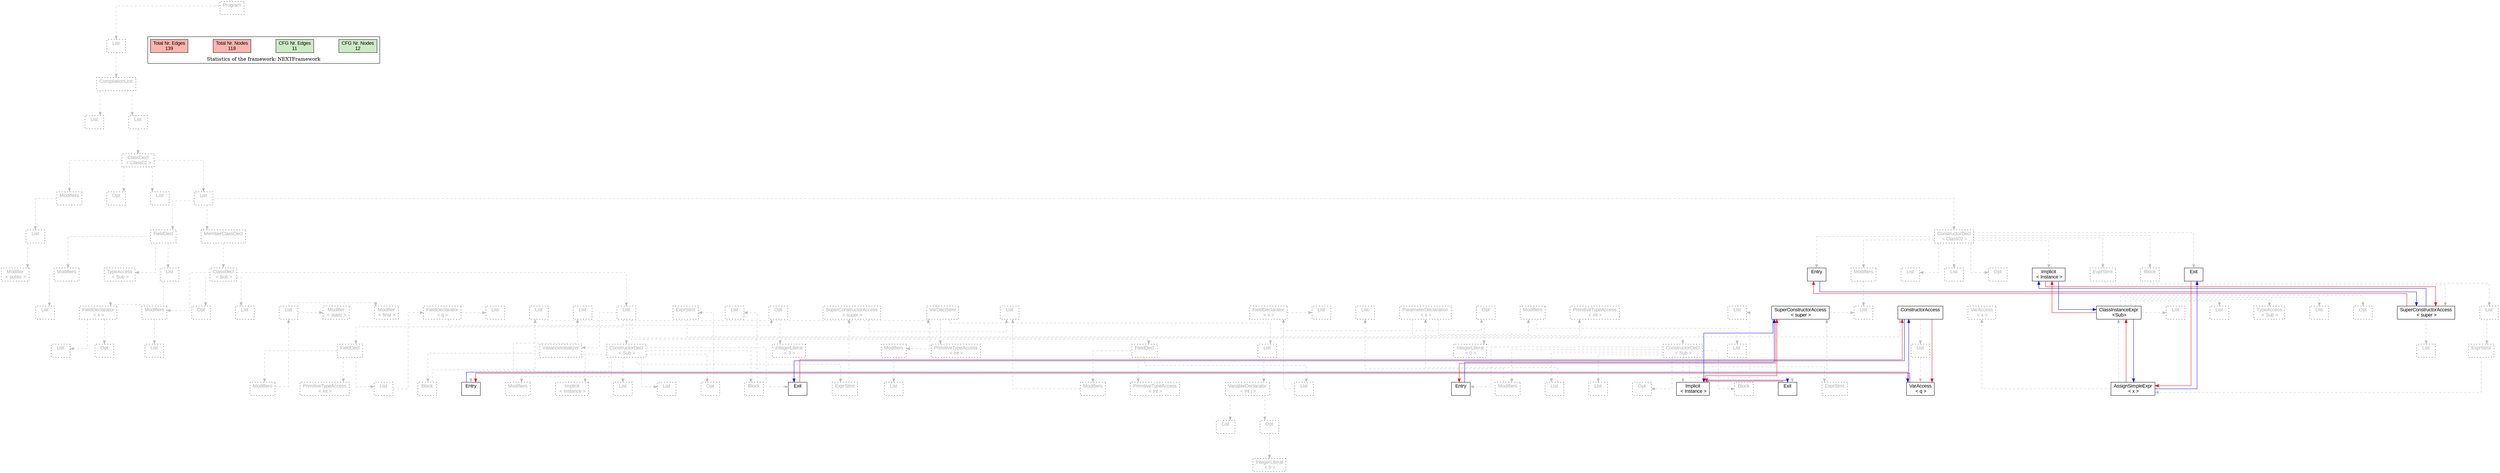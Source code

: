 digraph G {
graph [splines=ortho, nodesep="1", ranksep="1"]
node [shape=rect, fontname=Arial];
{ rank = same; "Program[0]"}
{ rank = same; "List[1]"}
{ rank = same; "CompilationUnit[2]"}
{ rank = same; "List[3]"; "List[4]"}
{ rank = same; "ClassDecl[5]"}
{ rank = same; "Modifiers[6]"; "Opt[9]"; "List[10]"; "List[11]"}
{ rank = same; "List[7]"; "FieldDecl[12]"; "MemberClassDecl[20]"; "ConstructorDecl[83]"}
{ rank = same; "Modifier[8]"; "Modifiers[13]"; "TypeAccess[15]"; "List[16]"; "ClassDecl[21]"; "Entry[84]"; "Implicit[84]"; "Modifiers[84]"; "List[86]"; "List[87]"; "Opt[88]"; "Block[89]"; "Exit[84]"; "ExprStmt[100]"}
{ rank = same; "List[14]"; "FieldDeclarator[17]"; "Modifiers[22]"; "Opt[24]"; "List[25]"; "List[26]"; "List[85]"; "List[90]"; "SuperConstructorAccess[101]"}
{ rank = same; "List[18]"; "Opt[19]"; "List[23]"; "FieldDecl[27]"; "InstanceInitializer[38]"; "ConstructorDecl[50]"; "FieldDecl[62]"; "ConstructorDecl[71]"; "ExprStmt[91]"; "List[102]"}
{ rank = same; "Modifiers[28]"; "PrimitiveTypeAccess[32]"; "List[33]"; "Block[39]"; "Entry[51]"; "Implicit[51]"; "Modifiers[51]"; "List[53]"; "List[54]"; "Opt[55]"; "Block[60]"; "Exit[51]"; "ExprStmt[62]"; "Modifiers[63]"; "PrimitiveTypeAccess[65]"; "List[66]"; "Entry[72]"; "Implicit[72]"; "Modifiers[72]"; "List[74]"; "List[79]"; "Opt[80]"; "Block[81]"; "Exit[72]"; "ExprStmt[83]"; "AssignSimpleExpr[92]"}
{ rank = same; "List[29]"; "FieldDeclarator[34]"; "List[40]"; "List[52]"; "ExprStmt[56]"; "List[61]"; "SuperConstructorAccess[63]"; "List[64]"; "FieldDeclarator[67]"; "List[73]"; "ParameterDeclaration[75]"; "List[82]"; "SuperConstructorAccess[84]"; "VarAccess[93]"; "ClassInstanceExpr[94]"}
{ rank = same; "Modifier[30]"; "Modifier[31]"; "List[35]"; "Opt[36]"; "VarDeclStmt[41]"; "ConstructorAccess[57]"; "List[64]"; "List[68]"; "Opt[69]"; "Modifiers[76]"; "PrimitiveTypeAccess[78]"; "List[85]"; "TypeAccess[95]"; "List[96]"; "Opt[97]"; "List[98]"; "List[99]"}
{ rank = same; "IntegerLiteral[37]"; "Modifiers[42]"; "PrimitiveTypeAccess[44]"; "List[45]"; "List[58]"; "IntegerLiteral[70]"; "List[77]"}
{ rank = same; "List[43]"; "VariableDeclarator[46]"; "VarAccess[59]"}
{ rank = same; "List[47]"; "Opt[48]"}
{ rank = same; "IntegerLiteral[49]"}
"Program[0]" [label="Program\n ", style= dotted   fillcolor="#eeeeee" fontcolor="#aaaaaa"  ]
"List[1]" [label="List\n ", style= dotted   fillcolor="#eeeeee" fontcolor="#aaaaaa"  ]
"CompilationUnit[2]" [label="CompilationUnit\n ", style= dotted   fillcolor="#eeeeee" fontcolor="#aaaaaa"  ]
"List[3]" [label="List\n ", style= dotted   fillcolor="#eeeeee" fontcolor="#aaaaaa"  ]
"List[4]" [label="List\n ", style= dotted   fillcolor="#eeeeee" fontcolor="#aaaaaa"  ]
"ClassDecl[5]" [label="ClassDecl\n < Class02 >", style= dotted   fillcolor="#eeeeee" fontcolor="#aaaaaa"  ]
"Modifiers[6]" [label="Modifiers\n ", style= dotted   fillcolor="#eeeeee" fontcolor="#aaaaaa"  ]
"List[7]" [label="List\n ", style= dotted   fillcolor="#eeeeee" fontcolor="#aaaaaa"  ]
"Modifier[8]" [label="Modifier\n < public >", style= dotted   fillcolor="#eeeeee" fontcolor="#aaaaaa"  ]
"Opt[9]" [label="Opt\n ", style= dotted   fillcolor="#eeeeee" fontcolor="#aaaaaa"  ]
"List[10]" [label="List\n ", style= dotted   fillcolor="#eeeeee" fontcolor="#aaaaaa"  ]
"List[11]" [label="List\n ", style= dotted   fillcolor="#eeeeee" fontcolor="#aaaaaa"  ]
"FieldDecl[12]" [label="FieldDecl\n ", style= dotted   fillcolor="#eeeeee" fontcolor="#aaaaaa"  ]
"Modifiers[13]" [label="Modifiers\n ", style= dotted   fillcolor="#eeeeee" fontcolor="#aaaaaa"  ]
"List[14]" [label="List\n ", style= dotted   fillcolor="#eeeeee" fontcolor="#aaaaaa"  ]
"TypeAccess[15]" [label="TypeAccess\n < Sub >", style= dotted   fillcolor="#eeeeee" fontcolor="#aaaaaa"  ]
"List[16]" [label="List\n ", style= dotted   fillcolor="#eeeeee" fontcolor="#aaaaaa"  ]
"FieldDeclarator[17]" [label="FieldDeclarator\n < x >", style= dotted   fillcolor="#eeeeee" fontcolor="#aaaaaa"  ]
"List[18]" [label="List\n ", style= dotted   fillcolor="#eeeeee" fontcolor="#aaaaaa"  ]
"Opt[19]" [label="Opt\n ", style= dotted   fillcolor="#eeeeee" fontcolor="#aaaaaa"  ]
"MemberClassDecl[20]" [label="MemberClassDecl\n ", style= dotted   fillcolor="#eeeeee" fontcolor="#aaaaaa"  ]
"ClassDecl[21]" [label="ClassDecl\n < Sub >", style= dotted   fillcolor="#eeeeee" fontcolor="#aaaaaa"  ]
"Modifiers[22]" [label="Modifiers\n ", style= dotted   fillcolor="#eeeeee" fontcolor="#aaaaaa"  ]
"List[23]" [label="List\n ", style= dotted   fillcolor="#eeeeee" fontcolor="#aaaaaa"  ]
"Opt[24]" [label="Opt\n ", style= dotted   fillcolor="#eeeeee" fontcolor="#aaaaaa"  ]
"List[25]" [label="List\n ", style= dotted   fillcolor="#eeeeee" fontcolor="#aaaaaa"  ]
"List[26]" [label="List\n ", style= dotted   fillcolor="#eeeeee" fontcolor="#aaaaaa"  ]
"FieldDecl[27]" [label="FieldDecl\n ", style= dotted   fillcolor="#eeeeee" fontcolor="#aaaaaa"  ]
"Modifiers[28]" [label="Modifiers\n ", style= dotted   fillcolor="#eeeeee" fontcolor="#aaaaaa"  ]
"List[29]" [label="List\n ", style= dotted   fillcolor="#eeeeee" fontcolor="#aaaaaa"  ]
"Modifier[30]" [label="Modifier\n < static >", style= dotted   fillcolor="#eeeeee" fontcolor="#aaaaaa"  ]
"Modifier[31]" [label="Modifier\n < final >", style= dotted   fillcolor="#eeeeee" fontcolor="#aaaaaa"  ]
"PrimitiveTypeAccess[32]" [label="PrimitiveTypeAccess\n < int >", style= dotted   fillcolor="#eeeeee" fontcolor="#aaaaaa"  ]
"List[33]" [label="List\n ", style= dotted   fillcolor="#eeeeee" fontcolor="#aaaaaa"  ]
"FieldDeclarator[34]" [label="FieldDeclarator\n < q >", style= dotted   fillcolor="#eeeeee" fontcolor="#aaaaaa"  ]
"List[35]" [label="List\n ", style= dotted   fillcolor="#eeeeee" fontcolor="#aaaaaa"  ]
"Opt[36]" [label="Opt\n ", style= dotted   fillcolor="#eeeeee" fontcolor="#aaaaaa"  ]
"IntegerLiteral[37]" [label="IntegerLiteral\n < 3 >", style= dotted   fillcolor="#eeeeee" fontcolor="#aaaaaa"  ]
"InstanceInitializer[38]" [label="InstanceInitializer\n ", style= dotted   fillcolor="#eeeeee" fontcolor="#aaaaaa"  ]
"Block[39]" [label="Block\n ", style= dotted   fillcolor="#eeeeee" fontcolor="#aaaaaa"  ]
"List[40]" [label="List\n ", style= dotted   fillcolor="#eeeeee" fontcolor="#aaaaaa"  ]
"VarDeclStmt[41]" [label="VarDeclStmt\n ", style= dotted   fillcolor="#eeeeee" fontcolor="#aaaaaa"  ]
"Modifiers[42]" [label="Modifiers\n ", style= dotted   fillcolor="#eeeeee" fontcolor="#aaaaaa"  ]
"List[43]" [label="List\n ", style= dotted   fillcolor="#eeeeee" fontcolor="#aaaaaa"  ]
"PrimitiveTypeAccess[44]" [label="PrimitiveTypeAccess\n < int >", style= dotted   fillcolor="#eeeeee" fontcolor="#aaaaaa"  ]
"List[45]" [label="List\n ", style= dotted   fillcolor="#eeeeee" fontcolor="#aaaaaa"  ]
"VariableDeclarator[46]" [label="VariableDeclarator\n < int j >", style= dotted   fillcolor="#eeeeee" fontcolor="#aaaaaa"  ]
"List[47]" [label="List\n ", style= dotted   fillcolor="#eeeeee" fontcolor="#aaaaaa"  ]
"Opt[48]" [label="Opt\n ", style= dotted   fillcolor="#eeeeee" fontcolor="#aaaaaa"  ]
"IntegerLiteral[49]" [label="IntegerLiteral\n < 0 >", style= dotted   fillcolor="#eeeeee" fontcolor="#aaaaaa"  ]
"ConstructorDecl[50]" [label="ConstructorDecl\n < Sub >", style= dotted   fillcolor="#eeeeee" fontcolor="#aaaaaa"  ]
"Entry[51]" [label="Entry\n ", fillcolor=white   style=filled  ]
"Implicit[51]" [label="Implicit\n < Instance >", style= dotted   fillcolor="#eeeeee" fontcolor="#aaaaaa"  ]
"Modifiers[51]" [label="Modifiers\n ", style= dotted   fillcolor="#eeeeee" fontcolor="#aaaaaa"  ]
"List[52]" [label="List\n ", style= dotted   fillcolor="#eeeeee" fontcolor="#aaaaaa"  ]
"List[53]" [label="List\n ", style= dotted   fillcolor="#eeeeee" fontcolor="#aaaaaa"  ]
"List[54]" [label="List\n ", style= dotted   fillcolor="#eeeeee" fontcolor="#aaaaaa"  ]
"Opt[55]" [label="Opt\n ", style= dotted   fillcolor="#eeeeee" fontcolor="#aaaaaa"  ]
"ExprStmt[56]" [label="ExprStmt\n ", style= dotted   fillcolor="#eeeeee" fontcolor="#aaaaaa"  ]
"ConstructorAccess[57]" [label="ConstructorAccess\n ", fillcolor=white   style=filled  ]
"List[58]" [label="List\n ", style= dotted   fillcolor="#eeeeee" fontcolor="#aaaaaa"  ]
"VarAccess[59]" [label="VarAccess\n < q >", fillcolor=white   style=filled  ]
"Block[60]" [label="Block\n ", style= dotted   fillcolor="#eeeeee" fontcolor="#aaaaaa"  ]
"List[61]" [label="List\n ", style= dotted   fillcolor="#eeeeee" fontcolor="#aaaaaa"  ]
"Exit[51]" [label="Exit\n ", fillcolor=white   style=filled  ]
"ExprStmt[62]" [label="ExprStmt\n ", style= dotted   fillcolor="#eeeeee" fontcolor="#aaaaaa"  ]
"SuperConstructorAccess[63]" [label="SuperConstructorAccess\n < super >", style= dotted   fillcolor="#eeeeee" fontcolor="#aaaaaa"  ]
"List[64]" [label="List\n ", style= dotted   fillcolor="#eeeeee" fontcolor="#aaaaaa"  ]
"FieldDecl[62]" [label="FieldDecl\n ", style= dotted   fillcolor="#eeeeee" fontcolor="#aaaaaa"  ]
"Modifiers[63]" [label="Modifiers\n ", style= dotted   fillcolor="#eeeeee" fontcolor="#aaaaaa"  ]
"List[64]" [label="List\n ", style= dotted   fillcolor="#eeeeee" fontcolor="#aaaaaa"  ]
"PrimitiveTypeAccess[65]" [label="PrimitiveTypeAccess\n < int >", style= dotted   fillcolor="#eeeeee" fontcolor="#aaaaaa"  ]
"List[66]" [label="List\n ", style= dotted   fillcolor="#eeeeee" fontcolor="#aaaaaa"  ]
"FieldDeclarator[67]" [label="FieldDeclarator\n < x >", style= dotted   fillcolor="#eeeeee" fontcolor="#aaaaaa"  ]
"List[68]" [label="List\n ", style= dotted   fillcolor="#eeeeee" fontcolor="#aaaaaa"  ]
"Opt[69]" [label="Opt\n ", style= dotted   fillcolor="#eeeeee" fontcolor="#aaaaaa"  ]
"IntegerLiteral[70]" [label="IntegerLiteral\n < 0 >", style= dotted   fillcolor="#eeeeee" fontcolor="#aaaaaa"  ]
"ConstructorDecl[71]" [label="ConstructorDecl\n < Sub >", style= dotted   fillcolor="#eeeeee" fontcolor="#aaaaaa"  ]
"Entry[72]" [label="Entry\n ", fillcolor=white   style=filled  ]
"Implicit[72]" [label="Implicit\n < Instance >", fillcolor=white   style=filled  ]
"Modifiers[72]" [label="Modifiers\n ", style= dotted   fillcolor="#eeeeee" fontcolor="#aaaaaa"  ]
"List[73]" [label="List\n ", style= dotted   fillcolor="#eeeeee" fontcolor="#aaaaaa"  ]
"List[74]" [label="List\n ", style= dotted   fillcolor="#eeeeee" fontcolor="#aaaaaa"  ]
"ParameterDeclaration[75]" [label="ParameterDeclaration\n < x >", style= dotted   fillcolor="#eeeeee" fontcolor="#aaaaaa"  ]
"Modifiers[76]" [label="Modifiers\n ", style= dotted   fillcolor="#eeeeee" fontcolor="#aaaaaa"  ]
"List[77]" [label="List\n ", style= dotted   fillcolor="#eeeeee" fontcolor="#aaaaaa"  ]
"PrimitiveTypeAccess[78]" [label="PrimitiveTypeAccess\n < int >", style= dotted   fillcolor="#eeeeee" fontcolor="#aaaaaa"  ]
"List[79]" [label="List\n ", style= dotted   fillcolor="#eeeeee" fontcolor="#aaaaaa"  ]
"Opt[80]" [label="Opt\n ", style= dotted   fillcolor="#eeeeee" fontcolor="#aaaaaa"  ]
"Block[81]" [label="Block\n ", style= dotted   fillcolor="#eeeeee" fontcolor="#aaaaaa"  ]
"List[82]" [label="List\n ", style= dotted   fillcolor="#eeeeee" fontcolor="#aaaaaa"  ]
"Exit[72]" [label="Exit\n ", fillcolor=white   style=filled  ]
"ExprStmt[83]" [label="ExprStmt\n ", style= dotted   fillcolor="#eeeeee" fontcolor="#aaaaaa"  ]
"SuperConstructorAccess[84]" [label="SuperConstructorAccess\n < super >", fillcolor=white   style=filled  ]
"List[85]" [label="List\n ", style= dotted   fillcolor="#eeeeee" fontcolor="#aaaaaa"  ]
"ConstructorDecl[83]" [label="ConstructorDecl\n < Class02 >", style= dotted   fillcolor="#eeeeee" fontcolor="#aaaaaa"  ]
"Entry[84]" [label="Entry\n ", fillcolor=white   style=filled  ]
"Implicit[84]" [label="Implicit\n < Instance >", fillcolor=white   style=filled  ]
"Modifiers[84]" [label="Modifiers\n ", style= dotted   fillcolor="#eeeeee" fontcolor="#aaaaaa"  ]
"List[85]" [label="List\n ", style= dotted   fillcolor="#eeeeee" fontcolor="#aaaaaa"  ]
"List[86]" [label="List\n ", style= dotted   fillcolor="#eeeeee" fontcolor="#aaaaaa"  ]
"List[87]" [label="List\n ", style= dotted   fillcolor="#eeeeee" fontcolor="#aaaaaa"  ]
"Opt[88]" [label="Opt\n ", style= dotted   fillcolor="#eeeeee" fontcolor="#aaaaaa"  ]
"Block[89]" [label="Block\n ", style= dotted   fillcolor="#eeeeee" fontcolor="#aaaaaa"  ]
"List[90]" [label="List\n ", style= dotted   fillcolor="#eeeeee" fontcolor="#aaaaaa"  ]
"ExprStmt[91]" [label="ExprStmt\n ", style= dotted   fillcolor="#eeeeee" fontcolor="#aaaaaa"  ]
"AssignSimpleExpr[92]" [label="AssignSimpleExpr\n < x >", fillcolor=white   style=filled  ]
"VarAccess[93]" [label="VarAccess\n < x >", style= dotted   fillcolor="#eeeeee" fontcolor="#aaaaaa"  ]
"ClassInstanceExpr[94]" [label="ClassInstanceExpr\n <Sub>", fillcolor=white   style=filled  ]
"TypeAccess[95]" [label="TypeAccess\n < Sub >", style= dotted   fillcolor="#eeeeee" fontcolor="#aaaaaa"  ]
"List[96]" [label="List\n ", style= dotted   fillcolor="#eeeeee" fontcolor="#aaaaaa"  ]
"Opt[97]" [label="Opt\n ", style= dotted   fillcolor="#eeeeee" fontcolor="#aaaaaa"  ]
"List[98]" [label="List\n ", style= dotted   fillcolor="#eeeeee" fontcolor="#aaaaaa"  ]
"List[99]" [label="List\n ", style= dotted   fillcolor="#eeeeee" fontcolor="#aaaaaa"  ]
"Exit[84]" [label="Exit\n ", fillcolor=white   style=filled  ]
"ExprStmt[100]" [label="ExprStmt\n ", style= dotted   fillcolor="#eeeeee" fontcolor="#aaaaaa"  ]
"SuperConstructorAccess[101]" [label="SuperConstructorAccess\n < super >", fillcolor=white   style=filled  ]
"List[102]" [label="List\n ", style= dotted   fillcolor="#eeeeee" fontcolor="#aaaaaa"  ]
"CompilationUnit[2]" -> "List[3]" [style=dashed, color=gray]
"List[7]" -> "Modifier[8]" [style=dashed, color=gray]
"Modifiers[6]" -> "List[7]" [style=dashed, color=gray]
"ClassDecl[5]" -> "Modifiers[6]" [style=dashed, color=gray]
"ClassDecl[5]" -> "Opt[9]" [style=dashed, color=gray]
"ClassDecl[5]" -> "List[10]" [style=dashed, color=gray]
"Modifiers[13]" -> "List[14]" [style=dashed, color=gray]
"FieldDecl[12]" -> "Modifiers[13]" [style=dashed, color=gray]
"FieldDecl[12]" -> "TypeAccess[15]" [style=dashed, color=gray]
"FieldDeclarator[17]" -> "List[18]" [style=dashed, color=gray]
"FieldDeclarator[17]" -> "Opt[19]" [style=dashed, color=gray]
"List[16]" -> "FieldDeclarator[17]" [style=dashed, color=gray]
"FieldDecl[12]" -> "List[16]" [style=dashed, color=gray]
"List[11]" -> "FieldDecl[12]" [style=dashed, color=gray]
"Modifiers[22]" -> "List[23]" [style=dashed, color=gray]
"ClassDecl[21]" -> "Modifiers[22]" [style=dashed, color=gray]
"ClassDecl[21]" -> "Opt[24]" [style=dashed, color=gray]
"ClassDecl[21]" -> "List[25]" [style=dashed, color=gray]
"List[29]" -> "Modifier[30]" [style=dashed, color=gray]
"List[29]" -> "Modifier[31]" [style=dashed, color=gray]
"Modifiers[28]" -> "List[29]" [style=dashed, color=gray]
"FieldDecl[27]" -> "Modifiers[28]" [style=dashed, color=gray]
"FieldDecl[27]" -> "PrimitiveTypeAccess[32]" [style=dashed, color=gray]
"FieldDeclarator[34]" -> "List[35]" [style=dashed, color=gray]
"Opt[36]" -> "IntegerLiteral[37]" [style=dashed, color=gray]
"FieldDeclarator[34]" -> "Opt[36]" [style=dashed, color=gray]
"List[33]" -> "FieldDeclarator[34]" [style=dashed, color=gray]
"FieldDecl[27]" -> "List[33]" [style=dashed, color=gray]
"List[26]" -> "FieldDecl[27]" [style=dashed, color=gray]
"Modifiers[42]" -> "List[43]" [style=dashed, color=gray]
"VarDeclStmt[41]" -> "Modifiers[42]" [style=dashed, color=gray]
"VarDeclStmt[41]" -> "PrimitiveTypeAccess[44]" [style=dashed, color=gray]
"VariableDeclarator[46]" -> "List[47]" [style=dashed, color=gray]
"Opt[48]" -> "IntegerLiteral[49]" [style=dashed, color=gray]
"VariableDeclarator[46]" -> "Opt[48]" [style=dashed, color=gray]
"List[45]" -> "VariableDeclarator[46]" [style=dashed, color=gray]
"VarDeclStmt[41]" -> "List[45]" [style=dashed, color=gray]
"List[40]" -> "VarDeclStmt[41]" [style=dashed, color=gray]
"Block[39]" -> "List[40]" [style=dashed, color=gray]
"InstanceInitializer[38]" -> "Block[39]" [style=dashed, color=gray]
"List[26]" -> "InstanceInitializer[38]" [style=dashed, color=gray]
"ConstructorDecl[50]" -> "Entry[51]" [style=dashed, color=gray]
"ConstructorDecl[50]" -> "Implicit[51]" [style=dashed, color=gray]
"Modifiers[51]" -> "List[52]" [style=dashed, color=gray]
"ConstructorDecl[50]" -> "Modifiers[51]" [style=dashed, color=gray]
"ConstructorDecl[50]" -> "List[53]" [style=dashed, color=gray]
"ConstructorDecl[50]" -> "List[54]" [style=dashed, color=gray]
"List[58]" -> "VarAccess[59]" [style=dashed, color=gray]
"ConstructorAccess[57]" -> "List[58]" [style=dashed, color=gray]
"ExprStmt[56]" -> "ConstructorAccess[57]" [style=dashed, color=gray]
"Opt[55]" -> "ExprStmt[56]" [style=dashed, color=gray]
"ConstructorDecl[50]" -> "Opt[55]" [style=dashed, color=gray]
"Block[60]" -> "List[61]" [style=dashed, color=gray]
"ConstructorDecl[50]" -> "Block[60]" [style=dashed, color=gray]
"ConstructorDecl[50]" -> "Exit[51]" [style=dashed, color=gray]
"SuperConstructorAccess[63]" -> "List[64]" [style=dashed, color=gray]
"ExprStmt[62]" -> "SuperConstructorAccess[63]" [style=dashed, color=gray]
"ConstructorDecl[50]" -> "ExprStmt[62]" [style=dashed, color=gray]
"List[26]" -> "ConstructorDecl[50]" [style=dashed, color=gray]
"Modifiers[63]" -> "List[64]" [style=dashed, color=gray]
"FieldDecl[62]" -> "Modifiers[63]" [style=dashed, color=gray]
"FieldDecl[62]" -> "PrimitiveTypeAccess[65]" [style=dashed, color=gray]
"FieldDeclarator[67]" -> "List[68]" [style=dashed, color=gray]
"Opt[69]" -> "IntegerLiteral[70]" [style=dashed, color=gray]
"FieldDeclarator[67]" -> "Opt[69]" [style=dashed, color=gray]
"List[66]" -> "FieldDeclarator[67]" [style=dashed, color=gray]
"FieldDecl[62]" -> "List[66]" [style=dashed, color=gray]
"List[26]" -> "FieldDecl[62]" [style=dashed, color=gray]
"ConstructorDecl[71]" -> "Entry[72]" [style=dashed, color=gray]
"ConstructorDecl[71]" -> "Implicit[72]" [style=dashed, color=gray]
"Modifiers[72]" -> "List[73]" [style=dashed, color=gray]
"ConstructorDecl[71]" -> "Modifiers[72]" [style=dashed, color=gray]
"Modifiers[76]" -> "List[77]" [style=dashed, color=gray]
"ParameterDeclaration[75]" -> "Modifiers[76]" [style=dashed, color=gray]
"ParameterDeclaration[75]" -> "PrimitiveTypeAccess[78]" [style=dashed, color=gray]
"List[74]" -> "ParameterDeclaration[75]" [style=dashed, color=gray]
"ConstructorDecl[71]" -> "List[74]" [style=dashed, color=gray]
"ConstructorDecl[71]" -> "List[79]" [style=dashed, color=gray]
"ConstructorDecl[71]" -> "Opt[80]" [style=dashed, color=gray]
"Block[81]" -> "List[82]" [style=dashed, color=gray]
"ConstructorDecl[71]" -> "Block[81]" [style=dashed, color=gray]
"ConstructorDecl[71]" -> "Exit[72]" [style=dashed, color=gray]
"SuperConstructorAccess[84]" -> "List[85]" [style=dashed, color=gray]
"ExprStmt[83]" -> "SuperConstructorAccess[84]" [style=dashed, color=gray]
"ConstructorDecl[71]" -> "ExprStmt[83]" [style=dashed, color=gray]
"List[26]" -> "ConstructorDecl[71]" [style=dashed, color=gray]
"ClassDecl[21]" -> "List[26]" [style=dashed, color=gray]
"MemberClassDecl[20]" -> "ClassDecl[21]" [style=dashed, color=gray]
"List[11]" -> "MemberClassDecl[20]" [style=dashed, color=gray]
"ConstructorDecl[83]" -> "Entry[84]" [style=dashed, color=gray]
"ConstructorDecl[83]" -> "Implicit[84]" [style=dashed, color=gray]
"Modifiers[84]" -> "List[85]" [style=dashed, color=gray]
"ConstructorDecl[83]" -> "Modifiers[84]" [style=dashed, color=gray]
"ConstructorDecl[83]" -> "List[86]" [style=dashed, color=gray]
"ConstructorDecl[83]" -> "List[87]" [style=dashed, color=gray]
"ConstructorDecl[83]" -> "Opt[88]" [style=dashed, color=gray]
"AssignSimpleExpr[92]" -> "VarAccess[93]" [style=dashed, color=gray]
"ClassInstanceExpr[94]" -> "TypeAccess[95]" [style=dashed, color=gray]
"ClassInstanceExpr[94]" -> "List[96]" [style=dashed, color=gray]
"ClassInstanceExpr[94]" -> "Opt[97]" [style=dashed, color=gray]
"ClassInstanceExpr[94]" -> "List[98]" [style=dashed, color=gray]
"ClassInstanceExpr[94]" -> "List[99]" [style=dashed, color=gray]
"AssignSimpleExpr[92]" -> "ClassInstanceExpr[94]" [style=dashed, color=gray]
"ExprStmt[91]" -> "AssignSimpleExpr[92]" [style=dashed, color=gray]
"List[90]" -> "ExprStmt[91]" [style=dashed, color=gray]
"Block[89]" -> "List[90]" [style=dashed, color=gray]
"ConstructorDecl[83]" -> "Block[89]" [style=dashed, color=gray]
"ConstructorDecl[83]" -> "Exit[84]" [style=dashed, color=gray]
"SuperConstructorAccess[101]" -> "List[102]" [style=dashed, color=gray]
"ExprStmt[100]" -> "SuperConstructorAccess[101]" [style=dashed, color=gray]
"ConstructorDecl[83]" -> "ExprStmt[100]" [style=dashed, color=gray]
"List[11]" -> "ConstructorDecl[83]" [style=dashed, color=gray]
"ClassDecl[5]" -> "List[11]" [style=dashed, color=gray]
"List[4]" -> "ClassDecl[5]" [style=dashed, color=gray]
"CompilationUnit[2]" -> "List[4]" [style=dashed, color=gray]
"List[1]" -> "CompilationUnit[2]" [style=dashed, color=gray]
"Program[0]" -> "List[1]" [style=dashed, color=gray]
"Exit[51]" -> "ConstructorAccess[57]" [color=red, constraint=false]
"ConstructorAccess[57]" -> "Exit[51]" [color=blue, constraint=false, xlabel=" "] 
"ConstructorAccess[57]" -> "VarAccess[59]" [color=red, constraint=false]
"VarAccess[59]" -> "ConstructorAccess[57]" [color=blue, constraint=false, xlabel=" "] 
"VarAccess[59]" -> "Entry[51]" [color=red, constraint=false]
"Entry[51]" -> "VarAccess[59]" [color=blue, constraint=false, xlabel=" "] 
"Exit[72]" -> "Implicit[72]" [color=red, constraint=false]
"Implicit[72]" -> "Exit[72]" [color=blue, constraint=false, xlabel=" "] 
"Implicit[72]" -> "SuperConstructorAccess[84]" [color=red, constraint=false]
"SuperConstructorAccess[84]" -> "Implicit[72]" [color=blue, constraint=false, xlabel=" "] 
"SuperConstructorAccess[84]" -> "Entry[72]" [color=red, constraint=false]
"Entry[72]" -> "SuperConstructorAccess[84]" [color=blue, constraint=false, xlabel=" "] 
"Exit[84]" -> "AssignSimpleExpr[92]" [color=red, constraint=false]
"AssignSimpleExpr[92]" -> "Exit[84]" [color=blue, constraint=false, xlabel=" "] 
"AssignSimpleExpr[92]" -> "ClassInstanceExpr[94]" [color=red, constraint=false]
"ClassInstanceExpr[94]" -> "AssignSimpleExpr[92]" [color=blue, constraint=false, xlabel=" "] 
"ClassInstanceExpr[94]" -> "Implicit[84]" [color=red, constraint=false]
"Implicit[84]" -> "ClassInstanceExpr[94]" [color=blue, constraint=false, xlabel=" "] 
"Implicit[84]" -> "SuperConstructorAccess[101]" [color=red, constraint=false]
"SuperConstructorAccess[101]" -> "Implicit[84]" [color=blue, constraint=false, xlabel=" "] 
"SuperConstructorAccess[101]" -> "Entry[84]" [color=red, constraint=false]
"Entry[84]" -> "SuperConstructorAccess[101]" [color=blue, constraint=false, xlabel=" "] 
"List[3]" -> "List[4]" [style=invis]
"Modifiers[6]" -> "Opt[9]" -> "List[10]" -> "List[11]" [style=invis]
"FieldDecl[12]" -> "MemberClassDecl[20]" -> "ConstructorDecl[83]" [style=invis]
"Modifiers[13]" -> "TypeAccess[15]" -> "List[16]" [style=invis]
"List[18]" -> "Opt[19]" [style=invis]
"Modifiers[22]" -> "Opt[24]" -> "List[25]" -> "List[26]" [style=invis]
"FieldDecl[27]" -> "InstanceInitializer[38]" -> "ConstructorDecl[50]" -> "FieldDecl[62]" -> "ConstructorDecl[71]" [style=invis]
"Modifiers[28]" -> "PrimitiveTypeAccess[32]" -> "List[33]" [style=invis]
"Modifier[30]" -> "Modifier[31]" [style=invis]
"List[35]" -> "Opt[36]" [style=invis]
"Modifiers[42]" -> "PrimitiveTypeAccess[44]" -> "List[45]" [style=invis]
"List[47]" -> "Opt[48]" [style=invis]
"Entry[51]" -> "Modifiers[51]" -> "List[53]" -> "List[54]" -> "Opt[55]" -> "Block[60]" -> "Exit[51]" [style=invis]
"Modifiers[63]" -> "PrimitiveTypeAccess[65]" -> "List[66]" [style=invis]
"List[68]" -> "Opt[69]" [style=invis]
"Entry[72]" -> "Modifiers[72]" -> "List[74]" -> "List[79]" -> "Opt[80]" -> "Block[81]" -> "Exit[72]" [style=invis]
"Modifiers[76]" -> "PrimitiveTypeAccess[78]" [style=invis]
"Entry[84]" -> "Modifiers[84]" -> "List[86]" -> "List[87]" -> "Opt[88]" -> "Block[89]" -> "Exit[84]" [style=invis]
"VarAccess[93]" -> "ClassInstanceExpr[94]" [style=invis]
"TypeAccess[95]" -> "List[96]" -> "Opt[97]" [style=invis]

subgraph cluster_legend {
{node [style=filled, fillcolor=1, colorscheme="pastel13"]
Nodes [label="Total Nr. Nodes
118", fillcolor=1]
Edges [label="Total Nr. Edges
139", fillcolor=1]
NodesCFG [label="CFG Nr. Nodes
12", fillcolor=3]
EdgesCFG [label="CFG Nr. Edges
11", fillcolor=3]
Nodes-> "Program[0]" -> NodesCFG  [style="invis"]
Edges -> "Program[0]" ->EdgesCFG [style="invis"]}
label = "Statistics of the framework: NEXTFramework"
style="solid"
ranksep=0.05
nodesep=0.01
labelloc = b
len=2
}}